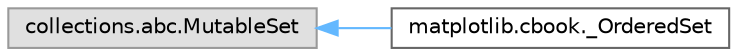 digraph "Graphical Class Hierarchy"
{
 // LATEX_PDF_SIZE
  bgcolor="transparent";
  edge [fontname=Helvetica,fontsize=10,labelfontname=Helvetica,labelfontsize=10];
  node [fontname=Helvetica,fontsize=10,shape=box,height=0.2,width=0.4];
  rankdir="LR";
  Node0 [id="Node000000",label="collections.abc.MutableSet",height=0.2,width=0.4,color="grey60", fillcolor="#E0E0E0", style="filled",tooltip=" "];
  Node0 -> Node1 [id="edge3332_Node000000_Node000001",dir="back",color="steelblue1",style="solid",tooltip=" "];
  Node1 [id="Node000001",label="matplotlib.cbook._OrderedSet",height=0.2,width=0.4,color="grey40", fillcolor="white", style="filled",URL="$d0/d98/classmatplotlib_1_1cbook_1_1__OrderedSet.html",tooltip=" "];
}
